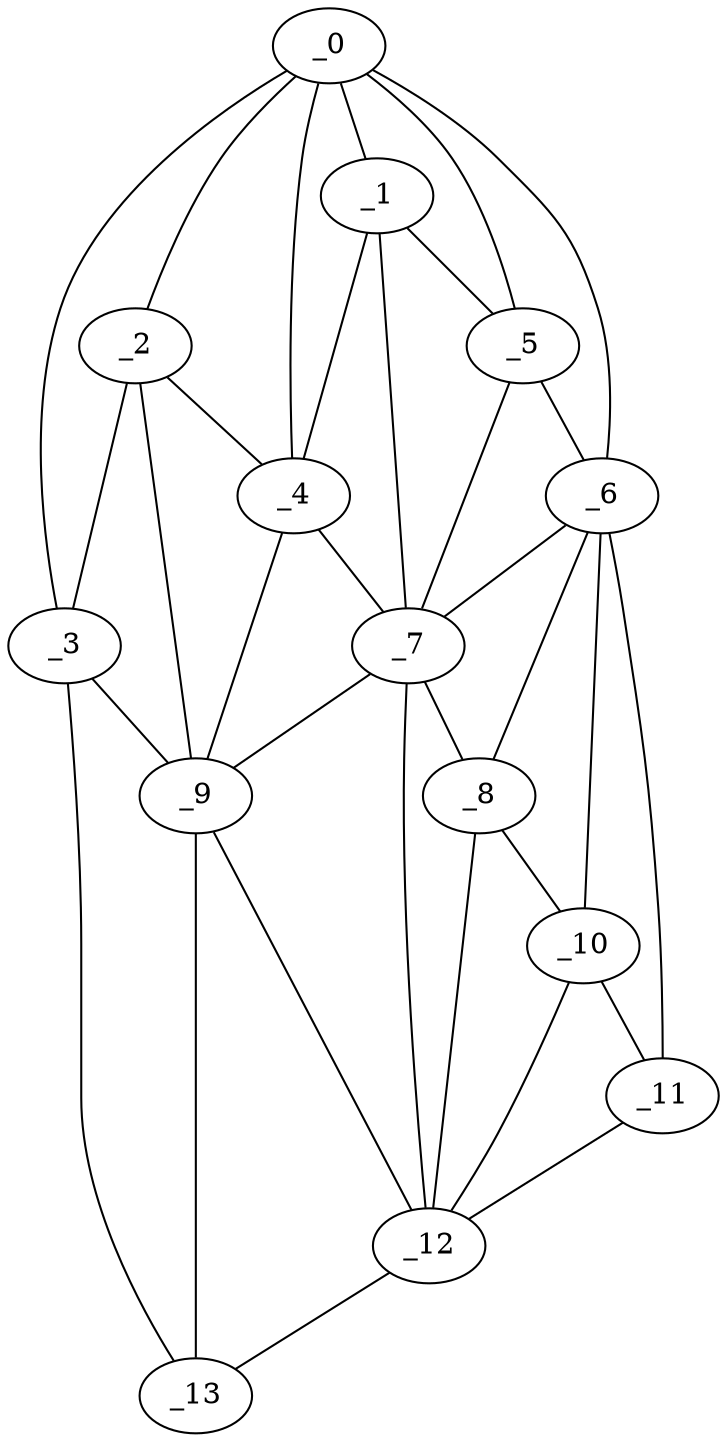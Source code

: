 graph "obj55__65.gxl" {
	_0	 [x=29,
		y=8];
	_1	 [x=42,
		y=10];
	_0 -- _1	 [valence=2];
	_2	 [x=48,
		y=85];
	_0 -- _2	 [valence=2];
	_3	 [x=49,
		y=101];
	_0 -- _3	 [valence=1];
	_4	 [x=50,
		y=72];
	_0 -- _4	 [valence=2];
	_5	 [x=53,
		y=10];
	_0 -- _5	 [valence=2];
	_6	 [x=64,
		y=9];
	_0 -- _6	 [valence=1];
	_1 -- _4	 [valence=2];
	_1 -- _5	 [valence=2];
	_7	 [x=73,
		y=25];
	_1 -- _7	 [valence=2];
	_2 -- _3	 [valence=2];
	_2 -- _4	 [valence=1];
	_9	 [x=83,
		y=78];
	_2 -- _9	 [valence=1];
	_3 -- _9	 [valence=2];
	_13	 [x=100,
		y=113];
	_3 -- _13	 [valence=1];
	_4 -- _7	 [valence=2];
	_4 -- _9	 [valence=2];
	_5 -- _6	 [valence=2];
	_5 -- _7	 [valence=2];
	_6 -- _7	 [valence=1];
	_8	 [x=78,
		y=23];
	_6 -- _8	 [valence=2];
	_10	 [x=90,
		y=23];
	_6 -- _10	 [valence=1];
	_11	 [x=99,
		y=25];
	_6 -- _11	 [valence=1];
	_7 -- _8	 [valence=2];
	_7 -- _9	 [valence=2];
	_12	 [x=100,
		y=50];
	_7 -- _12	 [valence=2];
	_8 -- _10	 [valence=2];
	_8 -- _12	 [valence=2];
	_9 -- _12	 [valence=2];
	_9 -- _13	 [valence=1];
	_10 -- _11	 [valence=2];
	_10 -- _12	 [valence=1];
	_11 -- _12	 [valence=1];
	_12 -- _13	 [valence=1];
}
